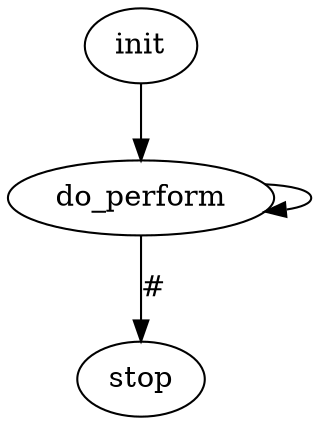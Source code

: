 digraph "simple" {
  run [label = "do_perform"]
  init -> run
  run -> run
  run -> stop [label="#"]
}